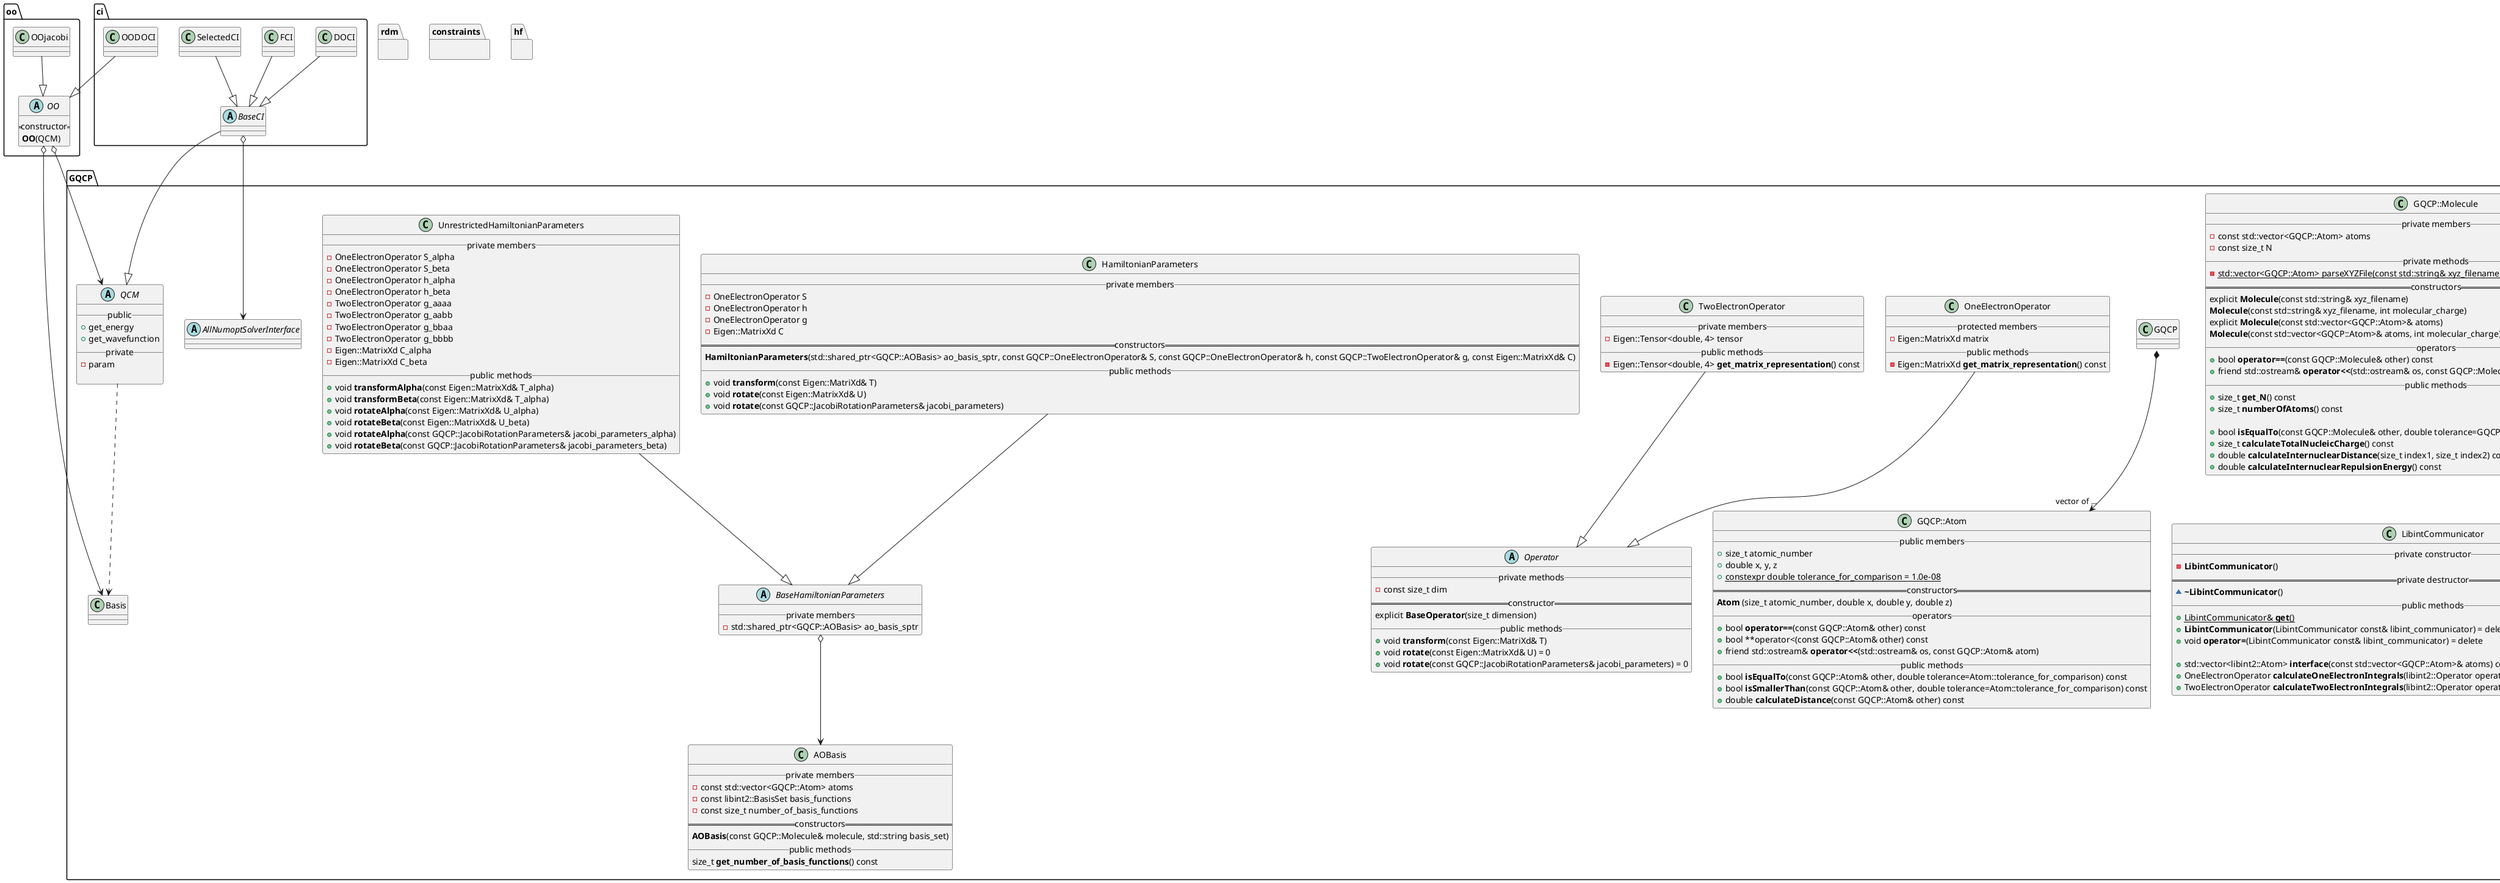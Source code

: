 @startuml

namespace GQCP {

    class GQCP::Atom {
        __ public members __
            + size_t atomic_number
            + double x, y, z
            + {static} constexpr double tolerance_for_comparison = 1.0e-08
        == constructors ==
            **Atom** (size_t atomic_number, double x, double y, double z)
        __ operators __
            + bool **operator==**(const GQCP::Atom& other) const
            + bool **operator<(const GQCP::Atom& other) const
            + friend std::ostream& **operator<<**(std::ostream& os, const GQCP::Atom& atom)
        __ public methods __
            + bool **isEqualTo**(const GQCP::Atom& other, double tolerance=Atom::tolerance_for_comparison) const
            + bool **isSmallerThan**(const GQCP::Atom& other, double tolerance=Atom::tolerance_for_comparison) const
            + double **calculateDistance**(const GQCP::Atom& other) const
    }

    GQCP::Molecule *--> "vector of ..." GQCP::Atom
    class GQCP::Molecule {
        __ private members __
            - const std::vector<GQCP::Atom> atoms
            - const size_t N
        __ private methods __
            - {static} std::vector<GQCP::Atom> parseXYZFile(const std::string& xyz_filename)
        == constructors ==
            explicit **Molecule**(const std::string& xyz_filename)
            **Molecule**(const std::string& xyz_filename, int molecular_charge)
            explicit **Molecule**(const std::vector<GQCP::Atom>& atoms)
            **Molecule**(const std::vector<GQCP::Atom>& atoms, int molecular_charge)
        __ operators __
            + bool **operator==**(const GQCP::Molecule& other) const
            + friend std::ostream& **operator<<**(std::ostream& os, const GQCP::Molecule& molecule)
        __ public methods __
            + size_t **get_N**() const
            + size_t **numberOfAtoms**() const

            + bool **isEqualTo**(const GQCP::Molecule& other, double tolerance=GQCP::Atom::tolerance_for_comparison) const
            + size_t **calculateTotalNucleicCharge**() const
            + double **calculateInternuclearDistance**(size_t index1, size_t index2) const
            + double **calculateInternuclearRepulsionEnergy**() const
    }


    class GQCP::JacobiRotationParameters {
        __ private members __
            - size_t p
            - size_t q
            - double angle
        == constructors ==
            **JacobiRotationParameters**(size_t p, size_t q, double angle)
        __ getters __
            + size_t **get_p**() const
            + size_t **get_q**() const
            + size_t **get_angle**() const
    }


    abstract class Operator {
        __ private methods __
            - const size_t dim
        == constructor ==
            explicit **BaseOperator**(size_t dimension)
        __ public methods __
            + void **transform**(const Eigen::MatriXd& T)
            + void **rotate**(const Eigen::MatrixXd& U) = 0
            + void **rotate**(const GQCP::JacobiRotationParameters& jacobi_parameters) = 0
    }

    OneElectronOperator --|> Operator
    class OneElectronOperator {
        __ protected members __
            - Eigen::MatrixXd matrix
        __ public methods __
            - Eigen::MatrixXd **get_matrix_representation**() const
    }

    TwoElectronOperator --|> Operator
    class TwoElectronOperator {
        __ private members __
            - Eigen::Tensor<double, 4> tensor
        __ public methods __
            - Eigen::Tensor<double, 4> **get_matrix_representation**() const
    }

    class AOBasis {
        __ private members __
            - const std::vector<GQCP::Atom> atoms
            - const libint2::BasisSet basis_functions
            - const size_t number_of_basis_functions
        == constructors ==
            **AOBasis**(const GQCP::Molecule& molecule, std::string basis_set)
        __ public methods __
            size_t **get_number_of_basis_functions**() const
    }

    class LibintCommunicator {
        __ private constructor __
            - **LibintCommunicator**()
        == private destructor ==
            ~ **~LibintCommunicator**()
        __ public methods __
            + {static} LibintCommunicator& **get**()
            + **LibintCommunicator**(LibintCommunicator const& libint_communicator) = delete
            + void **operator=**(LibintCommunicator const& libint_communicator) = delete

            + std::vector<libint2::Atom> **interface**(const std::vector<GQCP::Atom>& atoms) const
            + OneElectronOperator **calculateOneElectronIntegrals**(libint2::Operator operator_type, const GQCP::AOBasis& ao_basis) const
            + TwoElectronOperator **calculateTwoElectronIntegrals**(libint2::Operator operator_type, const GQCP::AOBasis& ao_basis) const
    }


    class AddressingScheme {
        __ private members __
            - const size_t K
            - const size_t N
            - GQCP::Matrixu vertex_weights
        == constructors ==
            **AddressingScheme**(size_t K, size_t N)
        __ public methods __
            + GQCP::Matrixu **get_vertex_weights**() const
            + size_t **get_vertex_weights**(size_t p, size_t m) const
            + size_t **get_K**() const
            + size_t **get_N**() const
    }


    BaseHamiltonianParameters o--> AOBasis
    abstract class BaseHamiltonianParameters {
        __ private members __
            - std::shared_ptr<GQCP::AOBasis> ao_basis_sptr
    }


    HamiltonianParameters --|> BaseHamiltonianParameters
    class HamiltonianParameters {
        __ private members __
            - OneElectronOperator S
            - OneElectronOperator h
            - OneElectronOperator g
            - Eigen::MatrixXd C
        == constructors ==
            **HamiltonianParameters**(std::shared_ptr<GQCP::AOBasis> ao_basis_sptr, const GQCP::OneElectronOperator& S, const GQCP::OneElectronOperator& h, const GQCP::TwoElectronOperator& g, const Eigen::MatrixXd& C)
        __ public methods __
            + void **transform**(const Eigen::MatriXd& T)
            + void **rotate**(const Eigen::MatrixXd& U)
            + void **rotate**(const GQCP::JacobiRotationParameters& jacobi_parameters)
    }

    UnrestrictedHamiltonianParameters --|> BaseHamiltonianParameters
    class UnrestrictedHamiltonianParameters {
        __ private members __
            - OneElectronOperator S_alpha
            - OneElectronOperator S_beta
            - OneElectronOperator h_alpha
            - OneElectronOperator h_beta
            - TwoElectronOperator g_aaaa
            - TwoElectronOperator g_aabb
            - TwoElectronOperator g_bbaa
            - TwoElectronOperator g_bbbb
            - Eigen::MatrixXd C_alpha
            - Eigen::MatrixXd C_beta
        __ public methods __
            + void **transformAlpha**(const Eigen::MatrixXd& T_alpha)
            + void **transformBeta**(const Eigen::MatrixXd& T_alpha)
            + void **rotateAlpha**(const Eigen::MatrixXd& U_alpha)
            + void **rotateBeta**(const Eigen::MatrixXd& U_beta)
            + void **rotateAlpha**(const GQCP::JacobiRotationParameters& jacobi_parameters_alpha)
            + void **rotateBeta**(const GQCP::JacobiRotationParameters& jacobi_parameters_beta)
    }

    abstract class QCM {
        __public__
        +get_energy
        +get_wavefunction
        __private__
        -param

    }

    abstract AllNumoptSolverInterface

    GQCP.QCM ..> GQCP.Basis
}

namespace oo {
    abstract class OO {
        ==constructor==
         **OO**(QCM)
    }
    class OOjacobi {

    }
}


oo.OO o--> GQCP.QCM
oo.OO o--> GQCP.Basis
oo.OOjacobi --|> oo.OO

namespace ci {
    abstract class BaseCI
    class DOCI
    class FCI
    class OODOCI
    class SelectedCI
}

ci.BaseCI --|> GQCP.QCM
ci.OODOCI --|> oo.OO
ci.DOCI --|> ci.BaseCI
ci.FCI --|> ci.BaseCI
ci.SelectedCI --|> ci.BaseCI
ci.BaseCI o--> GQCP.AllNumoptSolverInterface

namespace rdm {
}
namespace constraints {
}

namespace hf {
}


@enduml

